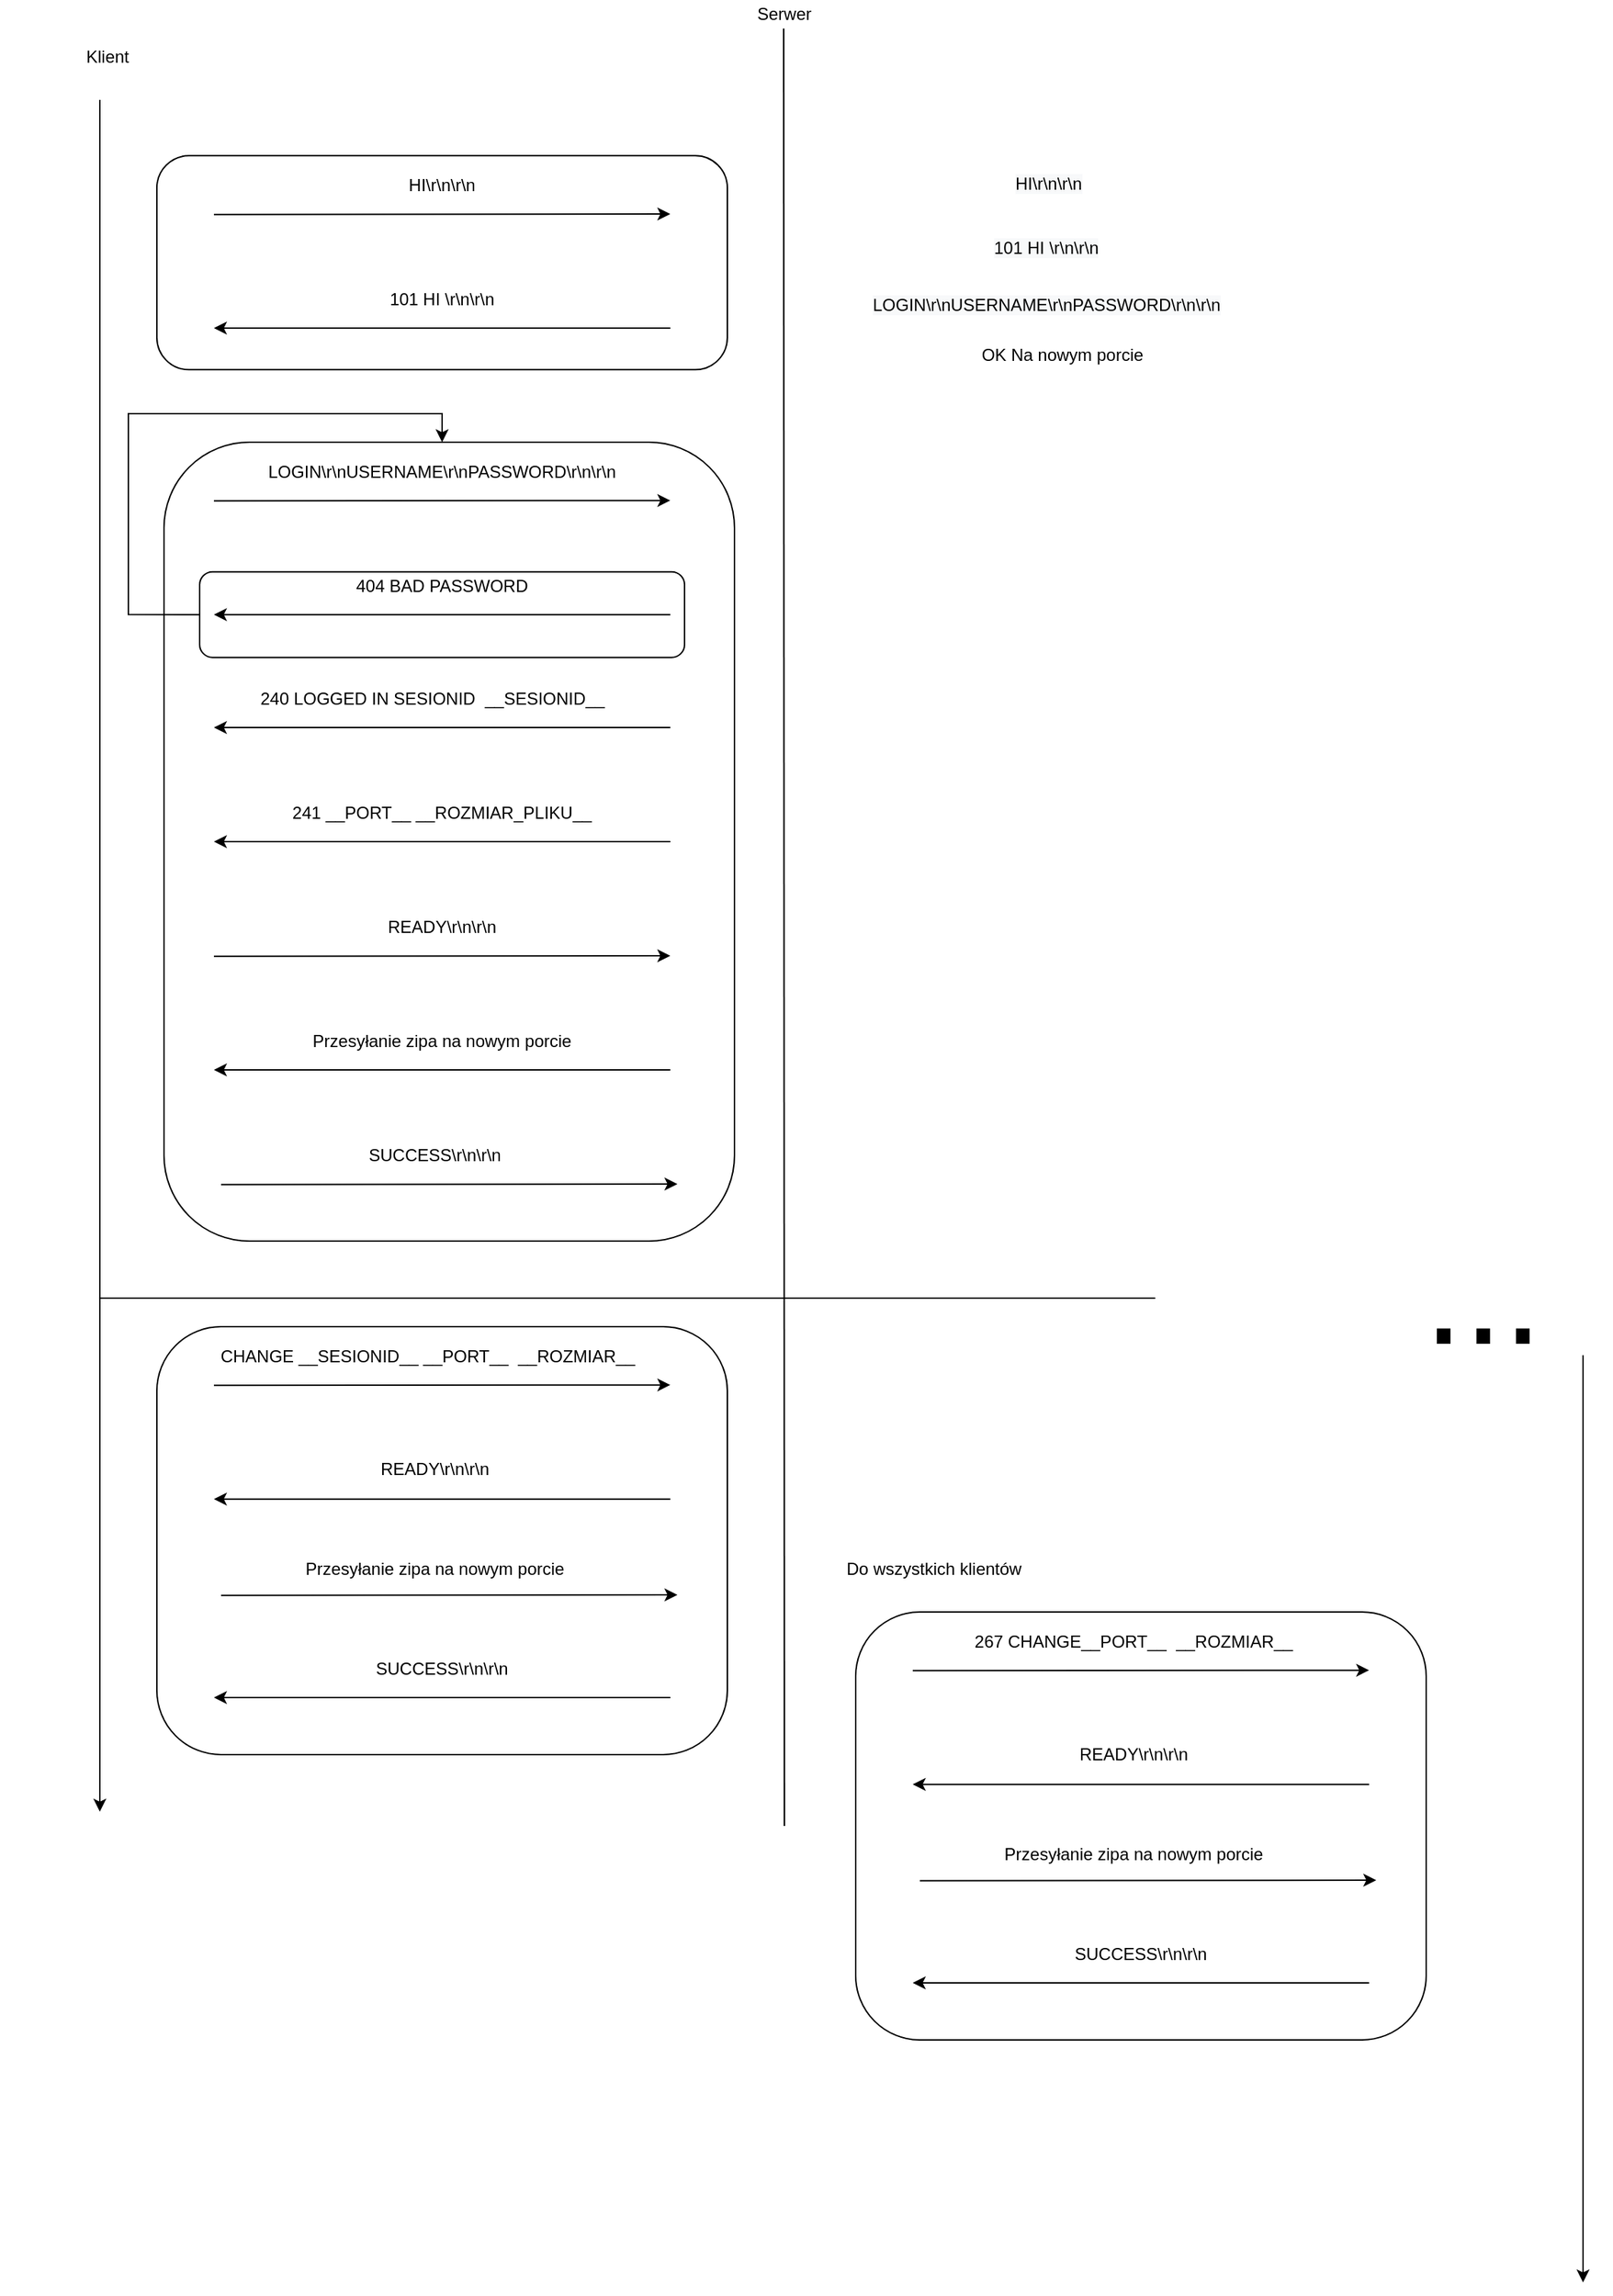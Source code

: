 <mxfile version="14.8.0" type="github">
  <diagram id="HTqoZl6nQ_mTzUx8D8Yq" name="Page-1">
    <mxGraphModel dx="1422" dy="798" grid="1" gridSize="10" guides="1" tooltips="1" connect="1" arrows="1" fold="1" page="1" pageScale="1" pageWidth="827" pageHeight="1169" math="0" shadow="0">
      <root>
        <mxCell id="0" />
        <mxCell id="1" parent="0" />
        <mxCell id="GfalZHz15B0-v1izT8Yl-11" value="" style="rounded=1;whiteSpace=wrap;html=1;shadow=0;sketch=0;glass=0;fillColor=none;" parent="1" vertex="1">
          <mxGeometry x="120" y="159.17" width="400" height="150" as="geometry" />
        </mxCell>
        <mxCell id="B9jsR6x07uflWmSMTbUq-1" value="Serwer" style="text;html=1;strokeColor=none;fillColor=none;align=center;verticalAlign=middle;whiteSpace=wrap;rounded=0;" parent="1" vertex="1">
          <mxGeometry x="540" y="50" width="40" height="20" as="geometry" />
        </mxCell>
        <mxCell id="B9jsR6x07uflWmSMTbUq-3" value="Klient&lt;br&gt;" style="text;html=1;align=center;verticalAlign=middle;resizable=0;points=[];autosize=1;strokeColor=none;" parent="1" vertex="1">
          <mxGeometry x="60" y="80" width="50" height="20" as="geometry" />
        </mxCell>
        <mxCell id="B9jsR6x07uflWmSMTbUq-7" value="" style="endArrow=none;html=1;startArrow=none;" parent="1" edge="1">
          <mxGeometry width="50" height="50" relative="1" as="geometry">
            <mxPoint x="560" y="1330" as="sourcePoint" />
            <mxPoint x="559.5" y="70" as="targetPoint" />
          </mxGeometry>
        </mxCell>
        <mxCell id="GfalZHz15B0-v1izT8Yl-3" value="" style="endArrow=classic;html=1;" parent="1" edge="1">
          <mxGeometry width="50" height="50" relative="1" as="geometry">
            <mxPoint x="80" y="120" as="sourcePoint" />
            <mxPoint x="80" y="1320" as="targetPoint" />
          </mxGeometry>
        </mxCell>
        <mxCell id="GfalZHz15B0-v1izT8Yl-6" value="" style="endArrow=classic;html=1;" parent="1" edge="1">
          <mxGeometry width="50" height="50" relative="1" as="geometry">
            <mxPoint x="160" y="200.34" as="sourcePoint" />
            <mxPoint x="480" y="200" as="targetPoint" />
          </mxGeometry>
        </mxCell>
        <mxCell id="GfalZHz15B0-v1izT8Yl-7" value="HI\r\n\r\n" style="text;html=1;strokeColor=none;fillColor=none;align=center;verticalAlign=middle;whiteSpace=wrap;rounded=0;" parent="1" vertex="1">
          <mxGeometry x="160" y="170" width="320" height="20" as="geometry" />
        </mxCell>
        <mxCell id="GfalZHz15B0-v1izT8Yl-8" value="" style="endArrow=classic;html=1;" parent="1" edge="1">
          <mxGeometry width="50" height="50" relative="1" as="geometry">
            <mxPoint x="480" y="280" as="sourcePoint" />
            <mxPoint x="160" y="280" as="targetPoint" />
            <Array as="points">
              <mxPoint x="310" y="280" />
            </Array>
          </mxGeometry>
        </mxCell>
        <mxCell id="GfalZHz15B0-v1izT8Yl-9" value="101 HI \r\n\r\n" style="text;html=1;strokeColor=none;fillColor=none;align=center;verticalAlign=middle;whiteSpace=wrap;rounded=0;" parent="1" vertex="1">
          <mxGeometry x="10" y="250" width="620" height="20" as="geometry" />
        </mxCell>
        <mxCell id="GfalZHz15B0-v1izT8Yl-19" value="" style="rounded=1;whiteSpace=wrap;html=1;shadow=0;sketch=0;glass=0;fillColor=none;" parent="1" vertex="1">
          <mxGeometry x="125" y="360" width="400" height="560" as="geometry" />
        </mxCell>
        <mxCell id="GfalZHz15B0-v1izT8Yl-20" value="" style="endArrow=classic;html=1;" parent="1" edge="1">
          <mxGeometry width="50" height="50" relative="1" as="geometry">
            <mxPoint x="160" y="401.17" as="sourcePoint" />
            <mxPoint x="480" y="400.83" as="targetPoint" />
          </mxGeometry>
        </mxCell>
        <mxCell id="GfalZHz15B0-v1izT8Yl-21" value="LOGIN\r\nUSERNAME\r\nPASSWORD\r\n\r\n" style="text;html=1;strokeColor=none;fillColor=none;align=center;verticalAlign=middle;whiteSpace=wrap;rounded=0;" parent="1" vertex="1">
          <mxGeometry x="160" y="370.83" width="320" height="20" as="geometry" />
        </mxCell>
        <mxCell id="GfalZHz15B0-v1izT8Yl-22" value="" style="endArrow=classic;html=1;" parent="1" edge="1">
          <mxGeometry width="50" height="50" relative="1" as="geometry">
            <mxPoint x="480" y="480.83" as="sourcePoint" />
            <mxPoint x="160" y="480.83" as="targetPoint" />
            <Array as="points">
              <mxPoint x="310" y="480.83" />
            </Array>
          </mxGeometry>
        </mxCell>
        <mxCell id="GfalZHz15B0-v1izT8Yl-23" value="404 BAD PASSWORD" style="text;html=1;strokeColor=none;fillColor=none;align=center;verticalAlign=middle;whiteSpace=wrap;rounded=0;" parent="1" vertex="1">
          <mxGeometry x="160" y="450.83" width="320" height="20" as="geometry" />
        </mxCell>
        <mxCell id="GfalZHz15B0-v1izT8Yl-24" value="" style="endArrow=classic;html=1;" parent="1" edge="1">
          <mxGeometry width="50" height="50" relative="1" as="geometry">
            <mxPoint x="480" y="560" as="sourcePoint" />
            <mxPoint x="160" y="560" as="targetPoint" />
            <Array as="points">
              <mxPoint x="310" y="560" />
            </Array>
          </mxGeometry>
        </mxCell>
        <mxCell id="GfalZHz15B0-v1izT8Yl-26" value="240 LOGGED IN SESIONID&amp;nbsp; __SESIONID__&amp;nbsp;" style="text;html=1;strokeColor=none;fillColor=none;align=center;verticalAlign=middle;whiteSpace=wrap;rounded=0;" parent="1" vertex="1">
          <mxGeometry x="155" y="530" width="320" height="20" as="geometry" />
        </mxCell>
        <mxCell id="GfalZHz15B0-v1izT8Yl-29" style="edgeStyle=orthogonalEdgeStyle;rounded=0;orthogonalLoop=1;jettySize=auto;html=1;exitX=0;exitY=0.5;exitDx=0;exitDy=0;" parent="1" source="GfalZHz15B0-v1izT8Yl-27" target="GfalZHz15B0-v1izT8Yl-19" edge="1">
          <mxGeometry relative="1" as="geometry">
            <mxPoint x="40" y="400" as="targetPoint" />
            <Array as="points">
              <mxPoint x="100" y="481" />
              <mxPoint x="100" y="340" />
              <mxPoint x="320" y="340" />
            </Array>
          </mxGeometry>
        </mxCell>
        <mxCell id="GfalZHz15B0-v1izT8Yl-27" value="" style="rounded=1;whiteSpace=wrap;html=1;shadow=0;glass=0;sketch=0;fillColor=none;gradientColor=none;" parent="1" vertex="1">
          <mxGeometry x="150" y="450.83" width="340" height="60" as="geometry" />
        </mxCell>
        <mxCell id="GfalZHz15B0-v1izT8Yl-33" value="" style="endArrow=classic;html=1;" parent="1" edge="1">
          <mxGeometry width="50" height="50" relative="1" as="geometry">
            <mxPoint x="480" y="640" as="sourcePoint" />
            <mxPoint x="160" y="640" as="targetPoint" />
            <Array as="points">
              <mxPoint x="310" y="640" />
            </Array>
          </mxGeometry>
        </mxCell>
        <mxCell id="GfalZHz15B0-v1izT8Yl-34" value="241 __PORT__ __ROZMIAR_PLIKU__" style="text;html=1;strokeColor=none;fillColor=none;align=center;verticalAlign=middle;whiteSpace=wrap;rounded=0;shadow=0;glass=0;sketch=0;" parent="1" vertex="1">
          <mxGeometry x="200" y="610" width="240" height="20" as="geometry" />
        </mxCell>
        <mxCell id="GfalZHz15B0-v1izT8Yl-36" value="" style="endArrow=classic;html=1;" parent="1" edge="1">
          <mxGeometry width="50" height="50" relative="1" as="geometry">
            <mxPoint x="480" y="800" as="sourcePoint" />
            <mxPoint x="160" y="800" as="targetPoint" />
            <Array as="points">
              <mxPoint x="310" y="800" />
            </Array>
          </mxGeometry>
        </mxCell>
        <mxCell id="GfalZHz15B0-v1izT8Yl-37" value="Przesyłanie zipa na nowym porcie" style="text;html=1;strokeColor=none;fillColor=none;align=center;verticalAlign=middle;whiteSpace=wrap;rounded=0;shadow=0;glass=0;sketch=0;" parent="1" vertex="1">
          <mxGeometry x="200" y="770" width="240" height="20" as="geometry" />
        </mxCell>
        <mxCell id="GfalZHz15B0-v1izT8Yl-40" value="" style="endArrow=classic;html=1;" parent="1" edge="1">
          <mxGeometry width="50" height="50" relative="1" as="geometry">
            <mxPoint x="165" y="880.34" as="sourcePoint" />
            <mxPoint x="485" y="880" as="targetPoint" />
          </mxGeometry>
        </mxCell>
        <mxCell id="GfalZHz15B0-v1izT8Yl-41" value="SUCCESS\r\n\r\n" style="text;html=1;strokeColor=none;fillColor=none;align=center;verticalAlign=middle;whiteSpace=wrap;rounded=0;shadow=0;glass=0;sketch=0;" parent="1" vertex="1">
          <mxGeometry x="195" y="850" width="240" height="20" as="geometry" />
        </mxCell>
        <mxCell id="GfalZHz15B0-v1izT8Yl-42" value="" style="rounded=1;whiteSpace=wrap;html=1;shadow=0;sketch=0;glass=0;fillColor=none;" parent="1" vertex="1">
          <mxGeometry x="120" y="980" width="400" height="300" as="geometry" />
        </mxCell>
        <mxCell id="GfalZHz15B0-v1izT8Yl-43" value="" style="endArrow=classic;html=1;" parent="1" edge="1">
          <mxGeometry width="50" height="50" relative="1" as="geometry">
            <mxPoint x="160" y="1021.17" as="sourcePoint" />
            <mxPoint x="480" y="1020.83" as="targetPoint" />
          </mxGeometry>
        </mxCell>
        <mxCell id="GfalZHz15B0-v1izT8Yl-44" value="CHANGE __SESIONID__ __PORT__&amp;nbsp; __ROZMIAR__" style="text;html=1;strokeColor=none;fillColor=none;align=center;verticalAlign=middle;whiteSpace=wrap;rounded=0;" parent="1" vertex="1">
          <mxGeometry x="155" y="990.83" width="310" height="20" as="geometry" />
        </mxCell>
        <mxCell id="GfalZHz15B0-v1izT8Yl-45" value="" style="endArrow=classic;html=1;" parent="1" edge="1">
          <mxGeometry width="50" height="50" relative="1" as="geometry">
            <mxPoint x="480" y="1100.83" as="sourcePoint" />
            <mxPoint x="160" y="1100.83" as="targetPoint" />
            <Array as="points">
              <mxPoint x="310" y="1100.83" />
            </Array>
          </mxGeometry>
        </mxCell>
        <mxCell id="GfalZHz15B0-v1izT8Yl-46" value="READY\r\n\r\n" style="text;html=1;strokeColor=none;fillColor=none;align=center;verticalAlign=middle;whiteSpace=wrap;rounded=0;" parent="1" vertex="1">
          <mxGeometry x="125" y="1070" width="380" height="20" as="geometry" />
        </mxCell>
        <mxCell id="GfalZHz15B0-v1izT8Yl-49" value="" style="endArrow=classic;html=1;" parent="1" edge="1">
          <mxGeometry width="50" height="50" relative="1" as="geometry">
            <mxPoint x="160" y="720.34" as="sourcePoint" />
            <mxPoint x="480" y="720" as="targetPoint" />
          </mxGeometry>
        </mxCell>
        <mxCell id="GfalZHz15B0-v1izT8Yl-52" value="READY\r\n\r\n" style="text;html=1;strokeColor=none;fillColor=none;align=center;verticalAlign=middle;whiteSpace=wrap;rounded=0;shadow=0;glass=0;sketch=0;" parent="1" vertex="1">
          <mxGeometry x="200" y="690" width="240" height="20" as="geometry" />
        </mxCell>
        <mxCell id="GfalZHz15B0-v1izT8Yl-53" value="" style="endArrow=classic;html=1;" parent="1" edge="1">
          <mxGeometry width="50" height="50" relative="1" as="geometry">
            <mxPoint x="165" y="1168.34" as="sourcePoint" />
            <mxPoint x="485" y="1168" as="targetPoint" />
          </mxGeometry>
        </mxCell>
        <mxCell id="GfalZHz15B0-v1izT8Yl-54" value="Przesyłanie zipa na nowym porcie" style="text;html=1;strokeColor=none;fillColor=none;align=center;verticalAlign=middle;whiteSpace=wrap;rounded=0;shadow=0;glass=0;sketch=0;" parent="1" vertex="1">
          <mxGeometry x="195" y="1140" width="240" height="20" as="geometry" />
        </mxCell>
        <mxCell id="GfalZHz15B0-v1izT8Yl-55" value="SUCCESS\r\n\r\n" style="text;html=1;strokeColor=none;fillColor=none;align=center;verticalAlign=middle;whiteSpace=wrap;rounded=0;shadow=0;glass=0;sketch=0;" parent="1" vertex="1">
          <mxGeometry x="200" y="1210" width="240" height="20" as="geometry" />
        </mxCell>
        <mxCell id="GfalZHz15B0-v1izT8Yl-56" value="" style="endArrow=classic;html=1;" parent="1" edge="1">
          <mxGeometry width="50" height="50" relative="1" as="geometry">
            <mxPoint x="480" y="1240" as="sourcePoint" />
            <mxPoint x="160" y="1240" as="targetPoint" />
            <Array as="points">
              <mxPoint x="310" y="1240" />
            </Array>
          </mxGeometry>
        </mxCell>
        <mxCell id="yQBYoEH9kE6qpHyovXVj-1" value="" style="endArrow=none;html=1;" parent="1" edge="1">
          <mxGeometry width="50" height="50" relative="1" as="geometry">
            <mxPoint x="80" y="960" as="sourcePoint" />
            <mxPoint x="820" y="960" as="targetPoint" />
          </mxGeometry>
        </mxCell>
        <mxCell id="yQBYoEH9kE6qpHyovXVj-3" value="" style="rounded=1;whiteSpace=wrap;html=1;shadow=0;sketch=0;glass=0;fillColor=none;" parent="1" vertex="1">
          <mxGeometry x="610" y="1180" width="400" height="300" as="geometry" />
        </mxCell>
        <mxCell id="yQBYoEH9kE6qpHyovXVj-4" value="" style="endArrow=classic;html=1;" parent="1" edge="1">
          <mxGeometry width="50" height="50" relative="1" as="geometry">
            <mxPoint x="650" y="1221.17" as="sourcePoint" />
            <mxPoint x="970" y="1220.83" as="targetPoint" />
          </mxGeometry>
        </mxCell>
        <mxCell id="yQBYoEH9kE6qpHyovXVj-5" value="267 CHANGE__PORT__&amp;nbsp; __ROZMIAR__" style="text;html=1;strokeColor=none;fillColor=none;align=center;verticalAlign=middle;whiteSpace=wrap;rounded=0;" parent="1" vertex="1">
          <mxGeometry x="650" y="1190.83" width="310" height="20" as="geometry" />
        </mxCell>
        <mxCell id="yQBYoEH9kE6qpHyovXVj-6" value="" style="endArrow=classic;html=1;" parent="1" edge="1">
          <mxGeometry width="50" height="50" relative="1" as="geometry">
            <mxPoint x="970" y="1300.83" as="sourcePoint" />
            <mxPoint x="650" y="1300.83" as="targetPoint" />
            <Array as="points">
              <mxPoint x="800" y="1300.83" />
            </Array>
          </mxGeometry>
        </mxCell>
        <mxCell id="yQBYoEH9kE6qpHyovXVj-7" value="READY\r\n\r\n" style="text;html=1;strokeColor=none;fillColor=none;align=center;verticalAlign=middle;whiteSpace=wrap;rounded=0;" parent="1" vertex="1">
          <mxGeometry x="615" y="1270" width="380" height="20" as="geometry" />
        </mxCell>
        <mxCell id="yQBYoEH9kE6qpHyovXVj-8" value="" style="endArrow=classic;html=1;" parent="1" edge="1">
          <mxGeometry width="50" height="50" relative="1" as="geometry">
            <mxPoint x="655" y="1368.34" as="sourcePoint" />
            <mxPoint x="975" y="1368" as="targetPoint" />
          </mxGeometry>
        </mxCell>
        <mxCell id="yQBYoEH9kE6qpHyovXVj-9" value="Przesyłanie zipa na nowym porcie" style="text;html=1;strokeColor=none;fillColor=none;align=center;verticalAlign=middle;whiteSpace=wrap;rounded=0;shadow=0;glass=0;sketch=0;" parent="1" vertex="1">
          <mxGeometry x="685" y="1340" width="240" height="20" as="geometry" />
        </mxCell>
        <mxCell id="yQBYoEH9kE6qpHyovXVj-10" value="SUCCESS\r\n\r\n" style="text;html=1;strokeColor=none;fillColor=none;align=center;verticalAlign=middle;whiteSpace=wrap;rounded=0;shadow=0;glass=0;sketch=0;" parent="1" vertex="1">
          <mxGeometry x="690" y="1410" width="240" height="20" as="geometry" />
        </mxCell>
        <mxCell id="yQBYoEH9kE6qpHyovXVj-11" value="" style="endArrow=classic;html=1;" parent="1" edge="1">
          <mxGeometry width="50" height="50" relative="1" as="geometry">
            <mxPoint x="970" y="1440" as="sourcePoint" />
            <mxPoint x="650" y="1440" as="targetPoint" />
            <Array as="points">
              <mxPoint x="800" y="1440" />
            </Array>
          </mxGeometry>
        </mxCell>
        <mxCell id="yQBYoEH9kE6qpHyovXVj-12" value="" style="endArrow=classic;html=1;" parent="1" edge="1">
          <mxGeometry width="50" height="50" relative="1" as="geometry">
            <mxPoint x="1120" y="1000" as="sourcePoint" />
            <mxPoint x="1120" y="1650" as="targetPoint" />
          </mxGeometry>
        </mxCell>
        <mxCell id="yQBYoEH9kE6qpHyovXVj-13" value="&lt;font style=&quot;font-size: 100px&quot;&gt;...&lt;/font&gt;" style="text;html=1;strokeColor=none;fillColor=none;align=center;verticalAlign=middle;whiteSpace=wrap;rounded=0;strokeWidth=7;" parent="1" vertex="1">
          <mxGeometry x="960" y="900.83" width="180" height="110" as="geometry" />
        </mxCell>
        <mxCell id="yQBYoEH9kE6qpHyovXVj-14" value="Do wszystkich klientów" style="text;html=1;strokeColor=none;fillColor=none;align=center;verticalAlign=middle;whiteSpace=wrap;rounded=0;" parent="1" vertex="1">
          <mxGeometry x="600" y="1140" width="130" height="20" as="geometry" />
        </mxCell>
        <mxCell id="yQBYoEH9kE6qpHyovXVj-16" value="&lt;span style=&quot;color: rgb(0, 0, 0); font-family: helvetica; font-size: 12px; font-style: normal; font-weight: 400; letter-spacing: normal; text-align: center; text-indent: 0px; text-transform: none; word-spacing: 0px; background-color: rgb(248, 249, 250); display: inline; float: none;&quot;&gt;HI\r\n\r\n&lt;/span&gt;" style="text;whiteSpace=wrap;html=1;" parent="1" vertex="1">
          <mxGeometry x="720" y="165" width="70" height="30" as="geometry" />
        </mxCell>
        <mxCell id="yQBYoEH9kE6qpHyovXVj-17" value="&lt;span style=&quot;color: rgb(0, 0, 0); font-family: helvetica; font-size: 12px; font-style: normal; font-weight: 400; letter-spacing: normal; text-align: center; text-indent: 0px; text-transform: none; word-spacing: 0px; background-color: rgb(248, 249, 250); display: inline; float: none;&quot;&gt;101 HI \r\n\r\n&lt;/span&gt;" style="text;whiteSpace=wrap;html=1;" parent="1" vertex="1">
          <mxGeometry x="705" y="210" width="100" height="30" as="geometry" />
        </mxCell>
        <mxCell id="yQBYoEH9kE6qpHyovXVj-18" value="&lt;span style=&quot;color: rgb(0, 0, 0); font-family: helvetica; font-size: 12px; font-style: normal; font-weight: 400; letter-spacing: normal; text-align: center; text-indent: 0px; text-transform: none; word-spacing: 0px; background-color: rgb(248, 249, 250); display: inline; float: none;&quot;&gt;LOGIN\r\nUSERNAME\r\nPASSWORD\r\n\r\n&lt;/span&gt;" style="text;whiteSpace=wrap;html=1;" parent="1" vertex="1">
          <mxGeometry x="620" y="250" width="270" height="30" as="geometry" />
        </mxCell>
        <mxCell id="yQBYoEH9kE6qpHyovXVj-22" value="OK Na nowym porcie" style="text;html=1;strokeColor=none;fillColor=none;align=center;verticalAlign=middle;whiteSpace=wrap;rounded=0;" parent="1" vertex="1">
          <mxGeometry x="565" y="289.17" width="380" height="20" as="geometry" />
        </mxCell>
      </root>
    </mxGraphModel>
  </diagram>
</mxfile>
